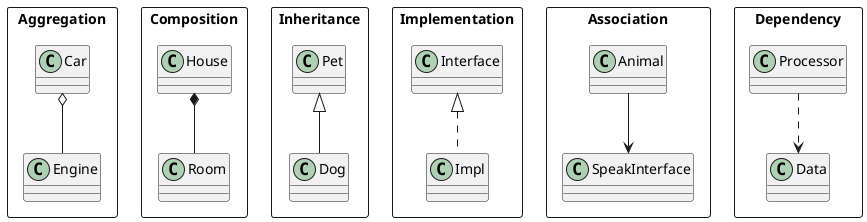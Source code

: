 @startuml

package Aggregation <<Rectangle>> {
    Car o-- Engine
}

package Composition <<Rectangle>> {
    House *-- Room
}

package Inheritance <<Rectangle>> {
    Pet <|-- Dog
}

package Implementation <<Rectangle>> {
    Interface <|.. Impl
}

package Association <<Rectangle>> {
    Animal --> SpeakInterface
}

package Dependency <<Rectangle>> {
    Processor ..> Data
}

@enduml